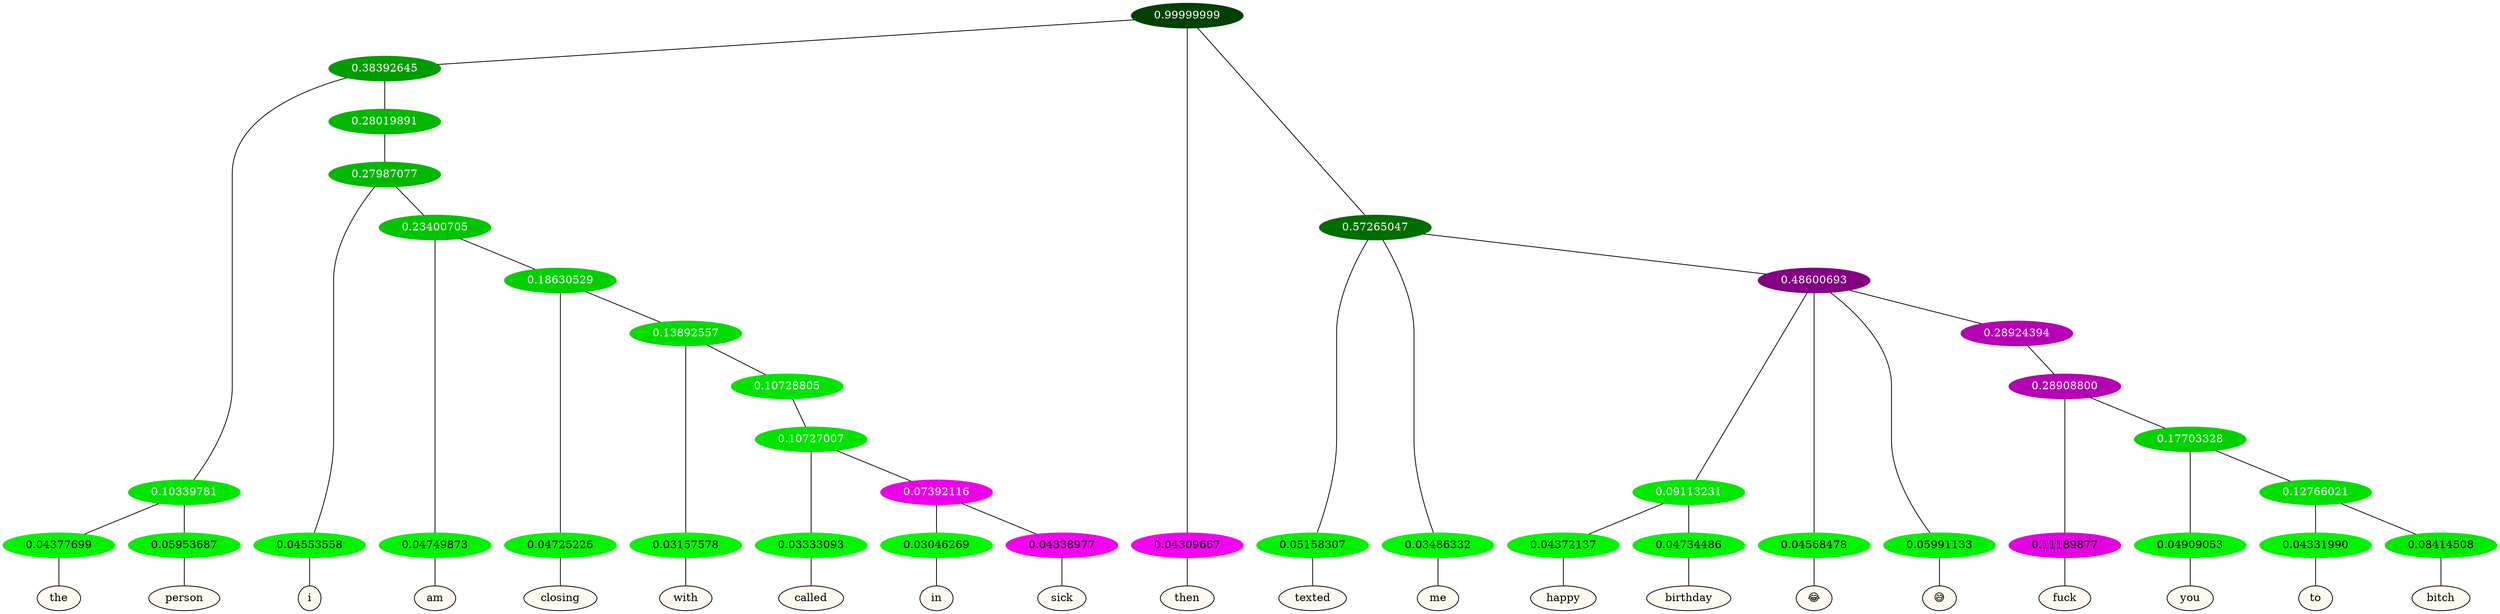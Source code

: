 graph {
	node [format=png height=0.15 nodesep=0.001 ordering=out overlap=prism overlap_scaling=0.01 ranksep=0.001 ratio=0.2 style=filled width=0.15]
	{
		rank=same
		a_w_9 [label=the color=black fillcolor=floralwhite style="filled,solid"]
		a_w_10 [label=person color=black fillcolor=floralwhite style="filled,solid"]
		a_w_16 [label=i color=black fillcolor=floralwhite style="filled,solid"]
		a_w_21 [label=am color=black fillcolor=floralwhite style="filled,solid"]
		a_w_25 [label=closing color=black fillcolor=floralwhite style="filled,solid"]
		a_w_29 [label=with color=black fillcolor=floralwhite style="filled,solid"]
		a_w_34 [label=called color=black fillcolor=floralwhite style="filled,solid"]
		a_w_36 [label=in color=black fillcolor=floralwhite style="filled,solid"]
		a_w_37 [label=sick color=black fillcolor=floralwhite style="filled,solid"]
		a_w_2 [label=then color=black fillcolor=floralwhite style="filled,solid"]
		a_w_6 [label=texted color=black fillcolor=floralwhite style="filled,solid"]
		a_w_7 [label=me color=black fillcolor=floralwhite style="filled,solid"]
		a_w_18 [label=happy color=black fillcolor=floralwhite style="filled,solid"]
		a_w_19 [label=birthday color=black fillcolor=floralwhite style="filled,solid"]
		a_w_13 [label="😂" color=black fillcolor=floralwhite style="filled,solid"]
		a_w_14 [label="😅" color=black fillcolor=floralwhite style="filled,solid"]
		a_w_23 [label=fuck color=black fillcolor=floralwhite style="filled,solid"]
		a_w_27 [label=you color=black fillcolor=floralwhite style="filled,solid"]
		a_w_31 [label=to color=black fillcolor=floralwhite style="filled,solid"]
		a_w_32 [label=bitch color=black fillcolor=floralwhite style="filled,solid"]
	}
	a_n_9 -- a_w_9
	a_n_10 -- a_w_10
	a_n_16 -- a_w_16
	a_n_21 -- a_w_21
	a_n_25 -- a_w_25
	a_n_29 -- a_w_29
	a_n_34 -- a_w_34
	a_n_36 -- a_w_36
	a_n_37 -- a_w_37
	a_n_2 -- a_w_2
	a_n_6 -- a_w_6
	a_n_7 -- a_w_7
	a_n_18 -- a_w_18
	a_n_19 -- a_w_19
	a_n_13 -- a_w_13
	a_n_14 -- a_w_14
	a_n_23 -- a_w_23
	a_n_27 -- a_w_27
	a_n_31 -- a_w_31
	a_n_32 -- a_w_32
	{
		rank=same
		a_n_9 [label=0.04377699 color="0.334 1.000 0.956" fontcolor=black]
		a_n_10 [label=0.05953687 color="0.334 1.000 0.940" fontcolor=black]
		a_n_16 [label=0.04553558 color="0.334 1.000 0.954" fontcolor=black]
		a_n_21 [label=0.04749873 color="0.334 1.000 0.953" fontcolor=black]
		a_n_25 [label=0.04725226 color="0.334 1.000 0.953" fontcolor=black]
		a_n_29 [label=0.03157578 color="0.334 1.000 0.968" fontcolor=black]
		a_n_34 [label=0.03333093 color="0.334 1.000 0.967" fontcolor=black]
		a_n_36 [label=0.03046269 color="0.334 1.000 0.970" fontcolor=black]
		a_n_37 [label=0.04338977 color="0.835 1.000 0.957" fontcolor=black]
		a_n_2 [label=0.04309667 color="0.835 1.000 0.957" fontcolor=black]
		a_n_6 [label=0.05158307 color="0.334 1.000 0.948" fontcolor=black]
		a_n_7 [label=0.03486332 color="0.334 1.000 0.965" fontcolor=black]
		a_n_18 [label=0.04372137 color="0.334 1.000 0.956" fontcolor=black]
		a_n_19 [label=0.04734486 color="0.334 1.000 0.953" fontcolor=black]
		a_n_13 [label=0.04568478 color="0.334 1.000 0.954" fontcolor=black]
		a_n_14 [label=0.05991133 color="0.334 1.000 0.940" fontcolor=black]
		a_n_23 [label=0.11189877 color="0.835 1.000 0.888" fontcolor=black]
		a_n_27 [label=0.04909053 color="0.334 1.000 0.951" fontcolor=black]
		a_n_31 [label=0.04331990 color="0.334 1.000 0.957" fontcolor=black]
		a_n_32 [label=0.08414508 color="0.334 1.000 0.916" fontcolor=black]
	}
	a_n_0 [label=0.99999999 color="0.334 1.000 0.250" fontcolor=grey99]
	a_n_1 [label=0.38392645 color="0.334 1.000 0.616" fontcolor=grey99]
	a_n_0 -- a_n_1
	a_n_0 -- a_n_2
	a_n_3 [label=0.57265047 color="0.334 1.000 0.427" fontcolor=grey99]
	a_n_0 -- a_n_3
	a_n_4 [label=0.10339781 color="0.334 1.000 0.897" fontcolor=grey99]
	a_n_1 -- a_n_4
	a_n_5 [label=0.28019891 color="0.334 1.000 0.720" fontcolor=grey99]
	a_n_1 -- a_n_5
	a_n_3 -- a_n_6
	a_n_3 -- a_n_7
	a_n_8 [label=0.48600693 color="0.835 1.000 0.514" fontcolor=grey99]
	a_n_3 -- a_n_8
	a_n_4 -- a_n_9
	a_n_4 -- a_n_10
	a_n_11 [label=0.27987077 color="0.334 1.000 0.720" fontcolor=grey99]
	a_n_5 -- a_n_11
	a_n_12 [label=0.09113231 color="0.334 1.000 0.909" fontcolor=grey99]
	a_n_8 -- a_n_12
	a_n_8 -- a_n_13
	a_n_8 -- a_n_14
	a_n_15 [label=0.28924394 color="0.835 1.000 0.711" fontcolor=grey99]
	a_n_8 -- a_n_15
	a_n_11 -- a_n_16
	a_n_17 [label=0.23400705 color="0.334 1.000 0.766" fontcolor=grey99]
	a_n_11 -- a_n_17
	a_n_12 -- a_n_18
	a_n_12 -- a_n_19
	a_n_20 [label=0.28908800 color="0.835 1.000 0.711" fontcolor=grey99]
	a_n_15 -- a_n_20
	a_n_17 -- a_n_21
	a_n_22 [label=0.18630529 color="0.334 1.000 0.814" fontcolor=grey99]
	a_n_17 -- a_n_22
	a_n_20 -- a_n_23
	a_n_24 [label=0.17703328 color="0.334 1.000 0.823" fontcolor=grey99]
	a_n_20 -- a_n_24
	a_n_22 -- a_n_25
	a_n_26 [label=0.13892557 color="0.334 1.000 0.861" fontcolor=grey99]
	a_n_22 -- a_n_26
	a_n_24 -- a_n_27
	a_n_28 [label=0.12766021 color="0.334 1.000 0.872" fontcolor=grey99]
	a_n_24 -- a_n_28
	a_n_26 -- a_n_29
	a_n_30 [label=0.10728805 color="0.334 1.000 0.893" fontcolor=grey99]
	a_n_26 -- a_n_30
	a_n_28 -- a_n_31
	a_n_28 -- a_n_32
	a_n_33 [label=0.10727007 color="0.334 1.000 0.893" fontcolor=grey99]
	a_n_30 -- a_n_33
	a_n_33 -- a_n_34
	a_n_35 [label=0.07392116 color="0.835 1.000 0.926" fontcolor=grey99]
	a_n_33 -- a_n_35
	a_n_35 -- a_n_36
	a_n_35 -- a_n_37
}
